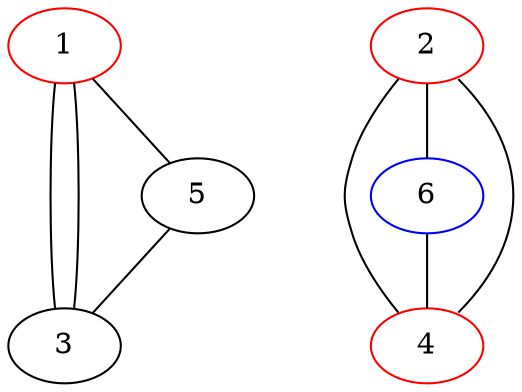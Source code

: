 graph {

  subgraph A {
    1 -- 3;
    1 -- 3;
    1 -- 5;
    5 -- 3;

  }


  subgraph B {
    2 -- 4 [headport="ne", tailport="se"];
    2 -- 4 [headport="so", tailport="no"];
    2 -- 6 [weight=4];
    6 -- 4 [weight=4];

  }


  {
    rank="min";
    1;
    2;

  }


  {
    rank="same";
    5;
    6;

  }

  1 [color="red"];
  2 [color="red"];
  4 [color="red"];
  4 [color="red"];
  6 [color="blue"];

}
